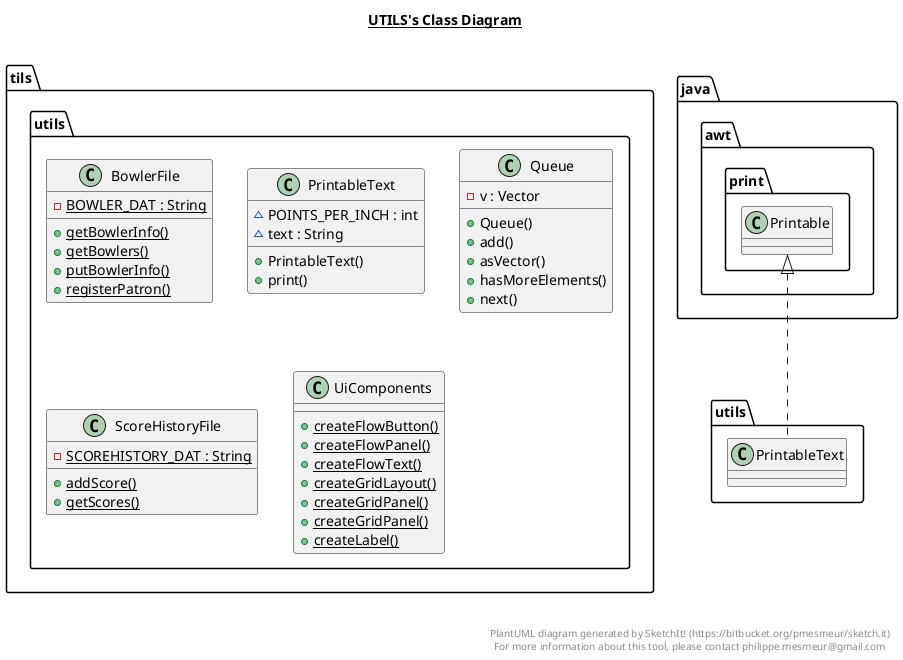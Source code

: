 @startuml

title __UTILS's Class Diagram__\n

    namespace tils {
      class utils.BowlerFile {
          {static} - BOWLER_DAT : String
          {static} + getBowlerInfo()
          {static} + getBowlers()
          {static} + putBowlerInfo()
          {static} + registerPatron()
      }
    }

    namespace tils {
      class utils.PrintableText {
          ~ POINTS_PER_INCH : int
          ~ text : String
          + PrintableText()
          + print()
      }
    }


    namespace tils {
      class utils.Queue {
          - v : Vector
          + Queue()
          + add()
          + asVector()
          + hasMoreElements()
          + next()
      }
    }


    namespace tils {
      class utils.ScoreHistoryFile {
          {static} - SCOREHISTORY_DAT : String
          {static} + addScore()
          {static} + getScores()
      }
    }
  

    namespace tils {
      class utils.UiComponents {
          {static} + createFlowButton()
          {static} + createFlowPanel()
          {static} + createFlowText()
          {static} + createGridLayout()
          {static} + createGridPanel()
          {static} + createGridPanel()
          {static} + createLabel()
      }
    }

  

  utils.PrintableText .up.|> java.awt.print.Printable


right footer


PlantUML diagram generated by SketchIt! (https://bitbucket.org/pmesmeur/sketch.it)
For more information about this tool, please contact philippe.mesmeur@gmail.com
endfooter

@enduml
